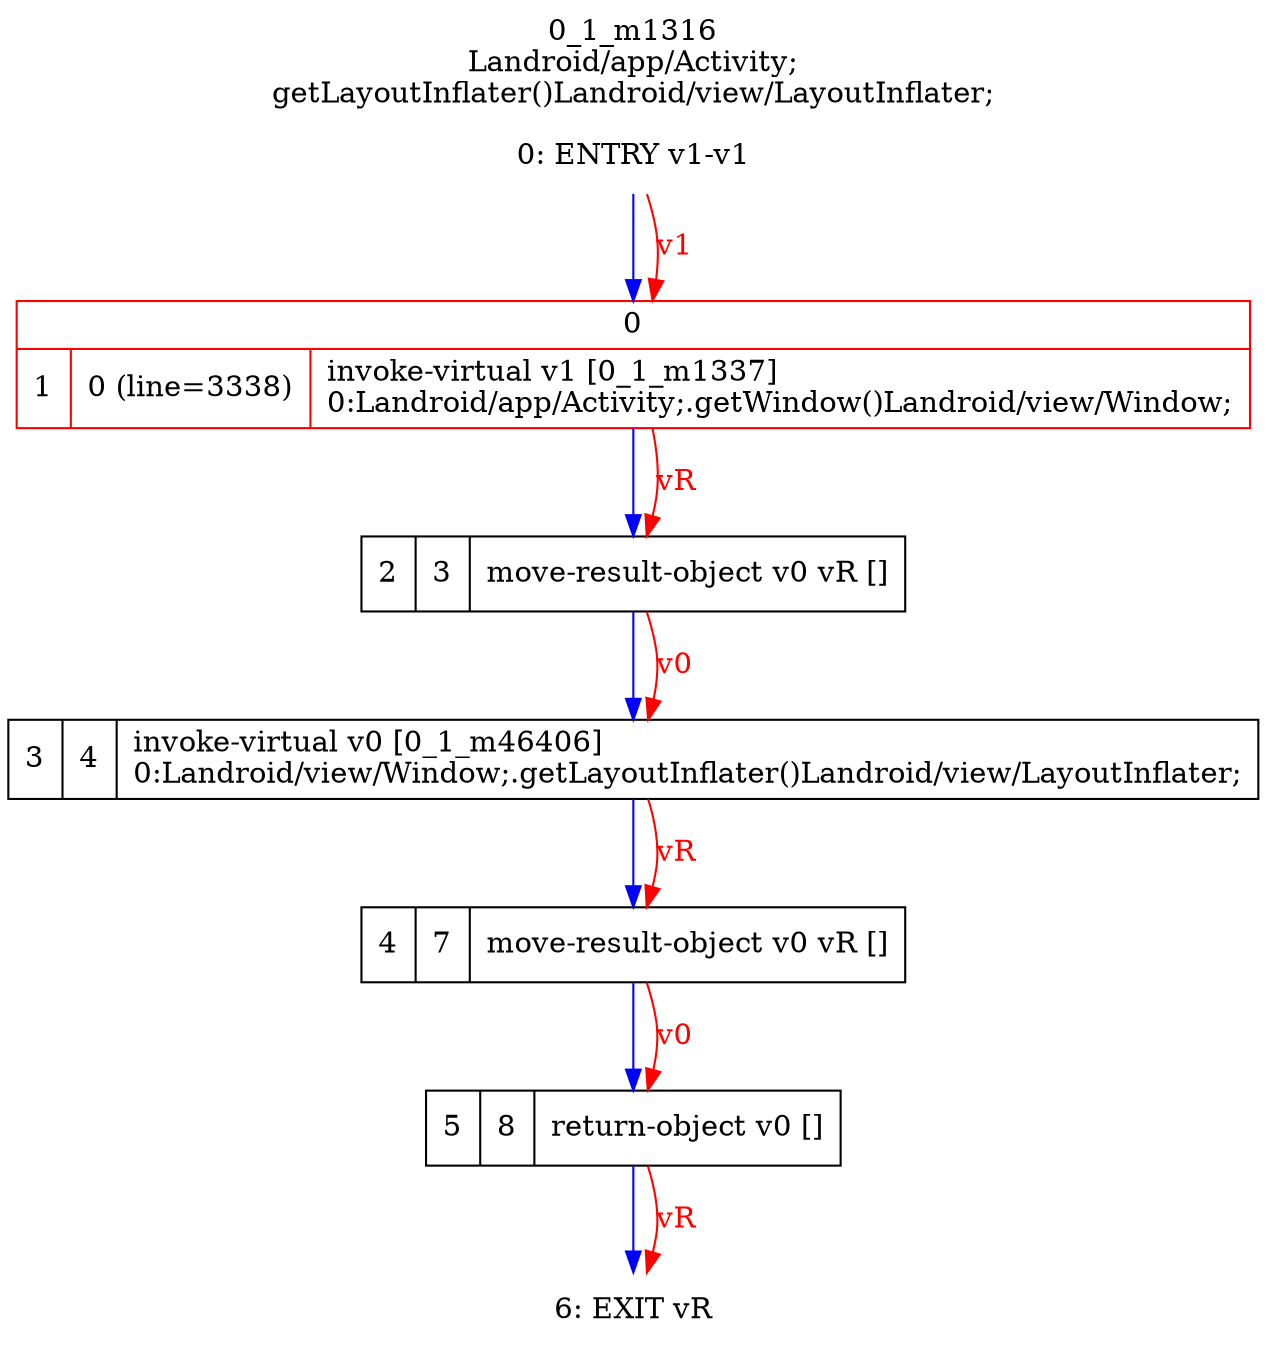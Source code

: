digraph G {
rankdir=UD;
labelloc=t;
label="0_1_m1316\nLandroid/app/Activity;
getLayoutInflater()Landroid/view/LayoutInflater;";
0[label="0: ENTRY v1-v1",shape=plaintext];
1[label="{0|{1|0 (line=3338)|invoke-virtual v1 [0_1_m1337]\l0:Landroid/app/Activity;.getWindow()Landroid/view/Window;\l}}",shape=record,URL="0_1_m1337.dot", color=red];
2[label="2|3|move-result-object v0 vR []\l",shape=record];
3[label="3|4|invoke-virtual v0 [0_1_m46406]\l0:Landroid/view/Window;.getLayoutInflater()Landroid/view/LayoutInflater;\l",shape=record,URL="0_1_m46406.dot"];
4[label="4|7|move-result-object v0 vR []\l",shape=record];
5[label="5|8|return-object v0 []\l",shape=record];
6[label="6: EXIT vR",shape=plaintext];
0->1 [color=blue, fontcolor=blue,weight=100, taillabel=""];
1->2 [color=blue, fontcolor=blue,weight=100, taillabel=""];
2->3 [color=blue, fontcolor=blue,weight=100, taillabel=""];
3->4 [color=blue, fontcolor=blue,weight=100, taillabel=""];
4->5 [color=blue, fontcolor=blue,weight=100, taillabel=""];
5->6 [color=blue, fontcolor=blue,weight=100, taillabel=""];
0->1 [color=red, fontcolor=red, label="v1"];
1->2 [color=red, fontcolor=red, label="vR"];
2->3 [color=red, fontcolor=red, label="v0"];
3->4 [color=red, fontcolor=red, label="vR"];
4->5 [color=red, fontcolor=red, label="v0"];
5->6 [color=red, fontcolor=red, label="vR"];
}
